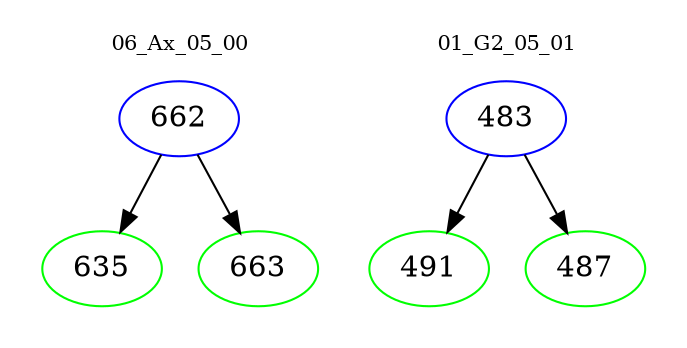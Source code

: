 digraph{
subgraph cluster_0 {
color = white
label = "06_Ax_05_00";
fontsize=10;
T0_662 [label="662", color="blue"]
T0_662 -> T0_635 [color="black"]
T0_635 [label="635", color="green"]
T0_662 -> T0_663 [color="black"]
T0_663 [label="663", color="green"]
}
subgraph cluster_1 {
color = white
label = "01_G2_05_01";
fontsize=10;
T1_483 [label="483", color="blue"]
T1_483 -> T1_491 [color="black"]
T1_491 [label="491", color="green"]
T1_483 -> T1_487 [color="black"]
T1_487 [label="487", color="green"]
}
}
